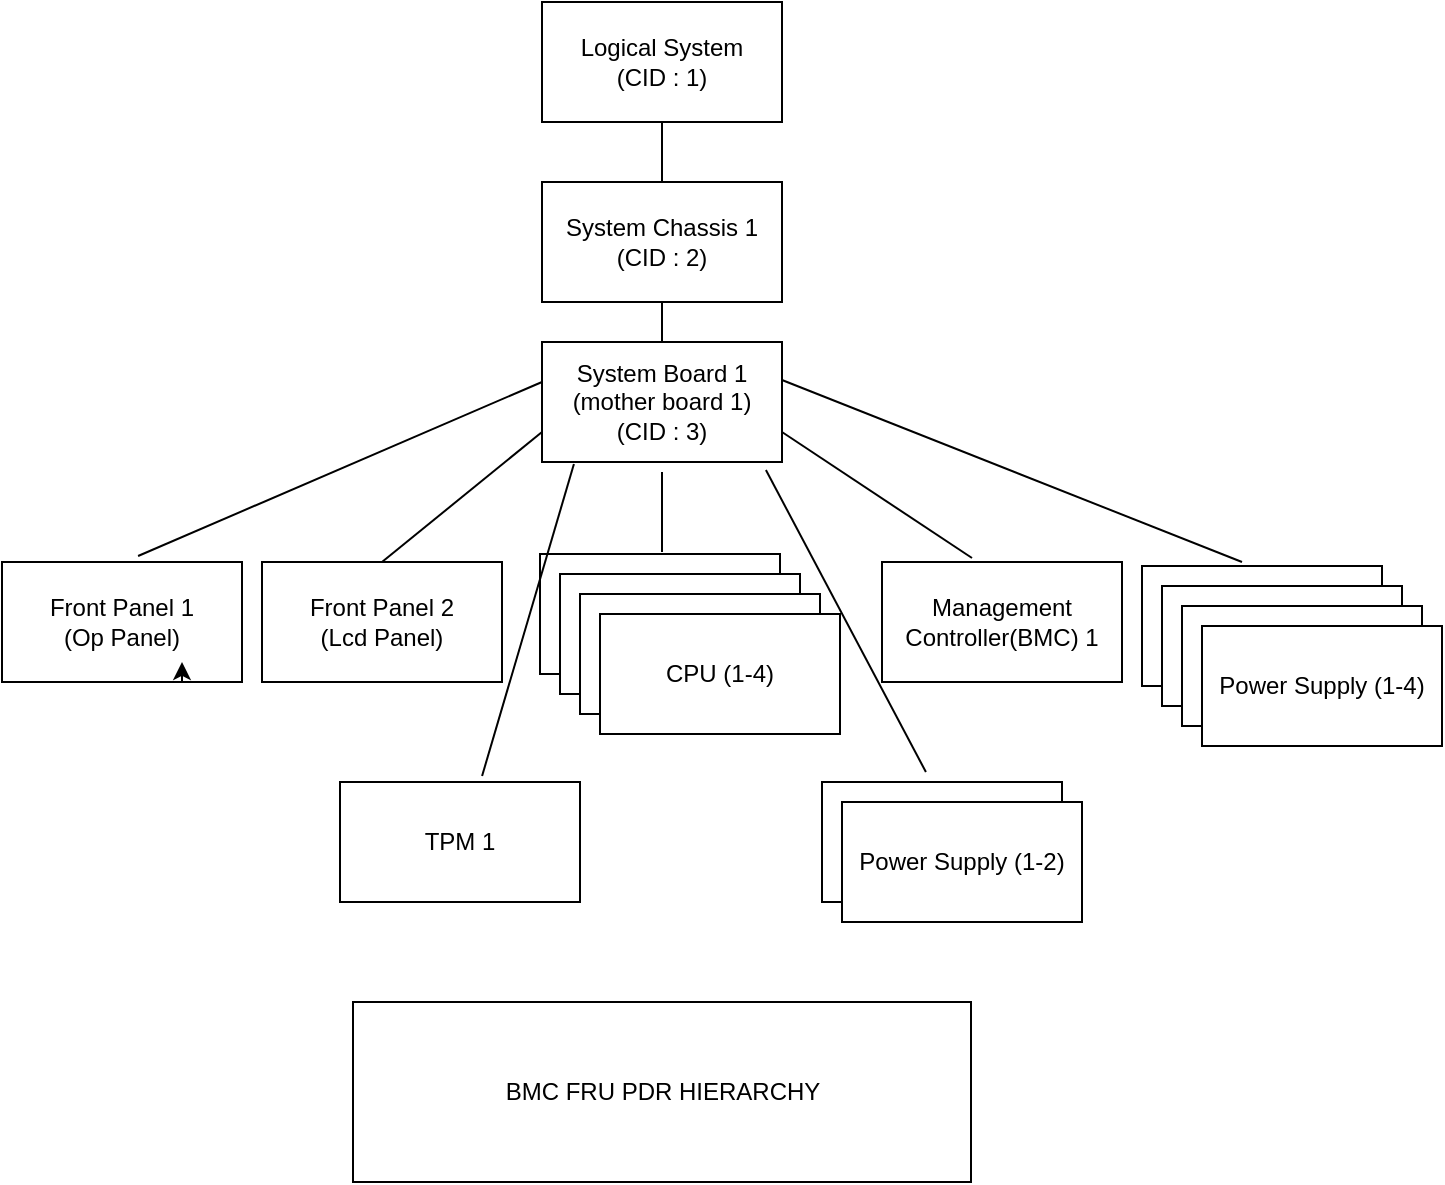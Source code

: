 <mxfile version="14.6.13" type="github"><diagram id="ii3hP2sHzWsvzkLKdEzo" name="Page-1"><mxGraphModel dx="1422" dy="775" grid="1" gridSize="10" guides="1" tooltips="1" connect="1" arrows="1" fold="1" page="1" pageScale="1" pageWidth="850" pageHeight="1100" math="0" shadow="0"><root><mxCell id="0"/><mxCell id="1" parent="0"/><mxCell id="P5C8vgG9f4HugVlUKo8R-1" value="&lt;div&gt;Logical System&lt;/div&gt;&lt;div&gt;(CID : 1)&lt;br&gt;&lt;/div&gt;" style="rounded=0;whiteSpace=wrap;html=1;" parent="1" vertex="1"><mxGeometry x="340" y="30" width="120" height="60" as="geometry"/></mxCell><mxCell id="P5C8vgG9f4HugVlUKo8R-2" value="" style="endArrow=none;html=1;" parent="1" edge="1"><mxGeometry width="50" height="50" relative="1" as="geometry"><mxPoint x="400" y="120" as="sourcePoint"/><mxPoint x="400" y="90" as="targetPoint"/></mxGeometry></mxCell><mxCell id="P5C8vgG9f4HugVlUKo8R-3" value="&lt;div&gt;System Chassis 1&lt;br&gt;&lt;/div&gt;&lt;div&gt;(CID : 2)&lt;br&gt;&lt;/div&gt;" style="rounded=0;whiteSpace=wrap;html=1;" parent="1" vertex="1"><mxGeometry x="340" y="120" width="120" height="60" as="geometry"/></mxCell><mxCell id="P5C8vgG9f4HugVlUKo8R-5" value="" style="endArrow=none;html=1;" parent="1" edge="1"><mxGeometry width="50" height="50" relative="1" as="geometry"><mxPoint x="400" y="200" as="sourcePoint"/><mxPoint x="400" y="180" as="targetPoint"/></mxGeometry></mxCell><mxCell id="P5C8vgG9f4HugVlUKo8R-6" value="&lt;div&gt;System Board 1&lt;/div&gt;&lt;div&gt;(mother board 1)&lt;/div&gt;&lt;div&gt;(CID : 3)&lt;br&gt;&lt;/div&gt;" style="rounded=0;whiteSpace=wrap;html=1;" parent="1" vertex="1"><mxGeometry x="340" y="200" width="120" height="60" as="geometry"/></mxCell><mxCell id="P5C8vgG9f4HugVlUKo8R-7" value="" style="endArrow=none;html=1;exitX=0.567;exitY=-0.05;exitDx=0;exitDy=0;exitPerimeter=0;" parent="1" source="P5C8vgG9f4HugVlUKo8R-8" edge="1"><mxGeometry width="50" height="50" relative="1" as="geometry"><mxPoint x="290" y="270" as="sourcePoint"/><mxPoint x="340" y="220" as="targetPoint"/></mxGeometry></mxCell><mxCell id="P5C8vgG9f4HugVlUKo8R-8" value="&lt;div&gt;Front Panel 1&lt;/div&gt;&lt;div&gt;(Op Panel)&lt;br&gt;&lt;/div&gt;" style="rounded=0;whiteSpace=wrap;html=1;" parent="1" vertex="1"><mxGeometry x="70" y="310" width="120" height="60" as="geometry"/></mxCell><mxCell id="P5C8vgG9f4HugVlUKo8R-9" style="edgeStyle=orthogonalEdgeStyle;rounded=0;orthogonalLoop=1;jettySize=auto;html=1;exitX=0.75;exitY=1;exitDx=0;exitDy=0;entryX=0.75;entryY=0.833;entryDx=0;entryDy=0;entryPerimeter=0;" parent="1" source="P5C8vgG9f4HugVlUKo8R-8" target="P5C8vgG9f4HugVlUKo8R-8" edge="1"><mxGeometry relative="1" as="geometry"/></mxCell><mxCell id="P5C8vgG9f4HugVlUKo8R-11" value="&lt;div&gt;Front Panel 2&lt;br&gt;&lt;/div&gt;&lt;div&gt;(Lcd Panel)&lt;br&gt;&lt;/div&gt;" style="rounded=0;whiteSpace=wrap;html=1;" parent="1" vertex="1"><mxGeometry x="200" y="310" width="120" height="60" as="geometry"/></mxCell><mxCell id="P5C8vgG9f4HugVlUKo8R-12" value="" style="endArrow=none;html=1;exitX=0.5;exitY=0;exitDx=0;exitDy=0;entryX=0;entryY=0.75;entryDx=0;entryDy=0;" parent="1" source="P5C8vgG9f4HugVlUKo8R-11" target="P5C8vgG9f4HugVlUKo8R-6" edge="1"><mxGeometry width="50" height="50" relative="1" as="geometry"><mxPoint x="148.04" y="317" as="sourcePoint"/><mxPoint x="350" y="230" as="targetPoint"/></mxGeometry></mxCell><mxCell id="P5C8vgG9f4HugVlUKo8R-14" value="&lt;div&gt;Front Panel 2&lt;br&gt;&lt;/div&gt;&lt;div&gt;(Lcd Panel)&lt;br&gt;&lt;/div&gt;" style="rounded=0;whiteSpace=wrap;html=1;" parent="1" vertex="1"><mxGeometry x="339" y="306" width="120" height="60" as="geometry"/></mxCell><mxCell id="P5C8vgG9f4HugVlUKo8R-15" value="&lt;div&gt;Front Panel 2&lt;br&gt;&lt;/div&gt;&lt;div&gt;(Lcd Panel)&lt;br&gt;&lt;/div&gt;" style="rounded=0;whiteSpace=wrap;html=1;" parent="1" vertex="1"><mxGeometry x="349" y="316" width="120" height="60" as="geometry"/></mxCell><mxCell id="P5C8vgG9f4HugVlUKo8R-16" value="&lt;div&gt;Front Panel 2&lt;br&gt;&lt;/div&gt;&lt;div&gt;(Lcd Panel)&lt;br&gt;&lt;/div&gt;" style="rounded=0;whiteSpace=wrap;html=1;" parent="1" vertex="1"><mxGeometry x="359" y="326" width="120" height="60" as="geometry"/></mxCell><mxCell id="P5C8vgG9f4HugVlUKo8R-17" value="CPU (1-4)" style="rounded=0;whiteSpace=wrap;html=1;" parent="1" vertex="1"><mxGeometry x="369" y="336" width="120" height="60" as="geometry"/></mxCell><mxCell id="P5C8vgG9f4HugVlUKo8R-19" value="" style="endArrow=none;html=1;entryX=0;entryY=0.75;entryDx=0;entryDy=0;" parent="1" edge="1"><mxGeometry width="50" height="50" relative="1" as="geometry"><mxPoint x="400" y="305" as="sourcePoint"/><mxPoint x="400" y="265" as="targetPoint"/></mxGeometry></mxCell><mxCell id="P5C8vgG9f4HugVlUKo8R-20" value="Management Controller(BMC) 1" style="rounded=0;whiteSpace=wrap;html=1;" parent="1" vertex="1"><mxGeometry x="510" y="310" width="120" height="60" as="geometry"/></mxCell><mxCell id="P5C8vgG9f4HugVlUKo8R-21" value="" style="endArrow=none;html=1;exitX=0.5;exitY=0;exitDx=0;exitDy=0;entryX=0.375;entryY=-0.033;entryDx=0;entryDy=0;entryPerimeter=0;" parent="1" target="P5C8vgG9f4HugVlUKo8R-20" edge="1"><mxGeometry width="50" height="50" relative="1" as="geometry"><mxPoint x="460" y="245" as="sourcePoint"/><mxPoint x="540" y="180" as="targetPoint"/></mxGeometry></mxCell><mxCell id="P5C8vgG9f4HugVlUKo8R-22" value="&lt;div&gt;Front Panel 2&lt;br&gt;&lt;/div&gt;&lt;div&gt;(Lcd Panel)&lt;br&gt;&lt;/div&gt;" style="rounded=0;whiteSpace=wrap;html=1;" parent="1" vertex="1"><mxGeometry x="640" y="312" width="120" height="60" as="geometry"/></mxCell><mxCell id="P5C8vgG9f4HugVlUKo8R-23" value="&lt;div&gt;Front Panel 2&lt;br&gt;&lt;/div&gt;&lt;div&gt;(Lcd Panel)&lt;br&gt;&lt;/div&gt;" style="rounded=0;whiteSpace=wrap;html=1;" parent="1" vertex="1"><mxGeometry x="650" y="322" width="120" height="60" as="geometry"/></mxCell><mxCell id="P5C8vgG9f4HugVlUKo8R-24" value="&lt;div&gt;Front Panel 2&lt;br&gt;&lt;/div&gt;&lt;div&gt;(Lcd Panel)&lt;br&gt;&lt;/div&gt;" style="rounded=0;whiteSpace=wrap;html=1;" parent="1" vertex="1"><mxGeometry x="660" y="332" width="120" height="60" as="geometry"/></mxCell><mxCell id="P5C8vgG9f4HugVlUKo8R-25" value="Power Supply (1-4)" style="rounded=0;whiteSpace=wrap;html=1;" parent="1" vertex="1"><mxGeometry x="670" y="342" width="120" height="60" as="geometry"/></mxCell><mxCell id="P5C8vgG9f4HugVlUKo8R-26" value="" style="endArrow=none;html=1;" parent="1" edge="1"><mxGeometry width="50" height="50" relative="1" as="geometry"><mxPoint x="690" y="310" as="sourcePoint"/><mxPoint x="460" y="219" as="targetPoint"/></mxGeometry></mxCell><mxCell id="P5C8vgG9f4HugVlUKo8R-27" value="Power Supply" style="rounded=0;whiteSpace=wrap;html=1;" parent="1" vertex="1"><mxGeometry x="480" y="420" width="120" height="60" as="geometry"/></mxCell><mxCell id="P5C8vgG9f4HugVlUKo8R-28" value="Power Supply (1-2)" style="rounded=0;whiteSpace=wrap;html=1;" parent="1" vertex="1"><mxGeometry x="490" y="430" width="120" height="60" as="geometry"/></mxCell><mxCell id="P5C8vgG9f4HugVlUKo8R-29" value="" style="endArrow=none;html=1;exitX=0.933;exitY=1.067;exitDx=0;exitDy=0;entryX=0.433;entryY=-0.083;entryDx=0;entryDy=0;exitPerimeter=0;entryPerimeter=0;" parent="1" source="P5C8vgG9f4HugVlUKo8R-6" target="P5C8vgG9f4HugVlUKo8R-27" edge="1"><mxGeometry width="50" height="50" relative="1" as="geometry"><mxPoint x="440" y="260" as="sourcePoint"/><mxPoint x="535" y="323.02" as="targetPoint"/></mxGeometry></mxCell><mxCell id="P5C8vgG9f4HugVlUKo8R-30" value="TPM 1" style="rounded=0;whiteSpace=wrap;html=1;" parent="1" vertex="1"><mxGeometry x="239" y="420" width="120" height="60" as="geometry"/></mxCell><mxCell id="P5C8vgG9f4HugVlUKo8R-31" value="" style="endArrow=none;html=1;entryX=0.592;entryY=-0.05;entryDx=0;entryDy=0;entryPerimeter=0;exitX=0.133;exitY=1.017;exitDx=0;exitDy=0;exitPerimeter=0;" parent="1" source="P5C8vgG9f4HugVlUKo8R-6" target="P5C8vgG9f4HugVlUKo8R-30" edge="1"><mxGeometry width="50" height="50" relative="1" as="geometry"><mxPoint x="350" y="270" as="sourcePoint"/><mxPoint x="425.0" y="411.5" as="targetPoint"/></mxGeometry></mxCell><mxCell id="P5C8vgG9f4HugVlUKo8R-37" value="&lt;span style=&quot;background-color: rgb(255 , 255 , 255)&quot;&gt;BMC FRU PDR HIERARCHY &lt;/span&gt;" style="rounded=0;whiteSpace=wrap;html=1;fillColor=#FFFFFF;" parent="1" vertex="1"><mxGeometry x="245.5" y="530" width="309" height="90" as="geometry"/></mxCell></root></mxGraphModel></diagram></mxfile>